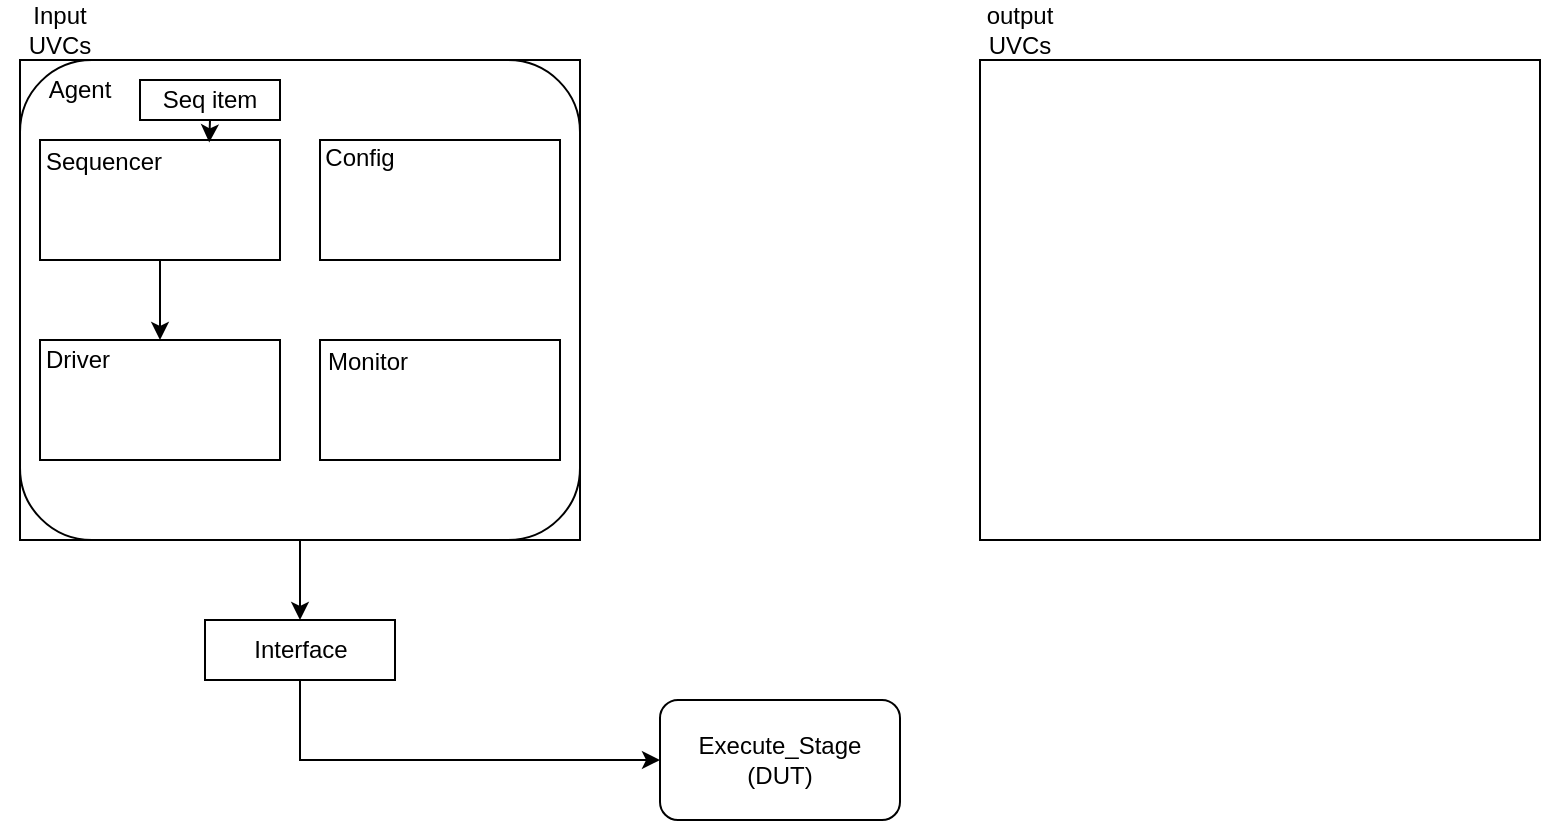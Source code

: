 <mxfile version="24.7.8">
  <diagram name="Page-1" id="LzRUpNnlA3vjT8S7I2Ud">
    <mxGraphModel dx="673" dy="458" grid="1" gridSize="10" guides="1" tooltips="1" connect="1" arrows="1" fold="1" page="1" pageScale="1" pageWidth="1700" pageHeight="1100" math="0" shadow="0">
      <root>
        <mxCell id="0" />
        <mxCell id="1" parent="0" />
        <mxCell id="-CPyOuRZOBaJrlA89Kt--1" value="" style="rounded=0;whiteSpace=wrap;html=1;fillColor=none;" vertex="1" parent="1">
          <mxGeometry x="560" y="600" width="280" height="240" as="geometry" />
        </mxCell>
        <mxCell id="-CPyOuRZOBaJrlA89Kt--4" value="" style="rounded=0;whiteSpace=wrap;html=1;fillColor=none;" vertex="1" parent="1">
          <mxGeometry x="1040" y="600" width="280" height="240" as="geometry" />
        </mxCell>
        <mxCell id="-CPyOuRZOBaJrlA89Kt--6" value="Input UVCs" style="text;html=1;align=center;verticalAlign=middle;whiteSpace=wrap;rounded=0;" vertex="1" parent="1">
          <mxGeometry x="550" y="570" width="60" height="30" as="geometry" />
        </mxCell>
        <mxCell id="-CPyOuRZOBaJrlA89Kt--7" value="output UVCs" style="text;html=1;align=center;verticalAlign=middle;whiteSpace=wrap;rounded=0;" vertex="1" parent="1">
          <mxGeometry x="1030" y="570" width="60" height="30" as="geometry" />
        </mxCell>
        <mxCell id="-CPyOuRZOBaJrlA89Kt--8" value="Execute_Stage&lt;div&gt;(DUT)&lt;/div&gt;" style="rounded=1;whiteSpace=wrap;html=1;" vertex="1" parent="1">
          <mxGeometry x="880" y="920" width="120" height="60" as="geometry" />
        </mxCell>
        <mxCell id="-CPyOuRZOBaJrlA89Kt--27" style="edgeStyle=orthogonalEdgeStyle;rounded=0;orthogonalLoop=1;jettySize=auto;html=1;exitX=0.5;exitY=1;exitDx=0;exitDy=0;entryX=0.5;entryY=0;entryDx=0;entryDy=0;" edge="1" parent="1" source="-CPyOuRZOBaJrlA89Kt--10" target="-CPyOuRZOBaJrlA89Kt--25">
          <mxGeometry relative="1" as="geometry" />
        </mxCell>
        <mxCell id="-CPyOuRZOBaJrlA89Kt--10" value="" style="rounded=1;whiteSpace=wrap;html=1;fillColor=none;" vertex="1" parent="1">
          <mxGeometry x="560" y="600" width="280" height="240" as="geometry" />
        </mxCell>
        <mxCell id="-CPyOuRZOBaJrlA89Kt--11" value="Agent" style="text;html=1;align=center;verticalAlign=middle;whiteSpace=wrap;rounded=0;" vertex="1" parent="1">
          <mxGeometry x="560" y="600" width="60" height="30" as="geometry" />
        </mxCell>
        <mxCell id="-CPyOuRZOBaJrlA89Kt--24" style="edgeStyle=orthogonalEdgeStyle;rounded=0;orthogonalLoop=1;jettySize=auto;html=1;exitX=0.5;exitY=1;exitDx=0;exitDy=0;entryX=0.5;entryY=0;entryDx=0;entryDy=0;" edge="1" parent="1" source="-CPyOuRZOBaJrlA89Kt--12" target="-CPyOuRZOBaJrlA89Kt--14">
          <mxGeometry relative="1" as="geometry" />
        </mxCell>
        <mxCell id="-CPyOuRZOBaJrlA89Kt--12" value="" style="rounded=0;whiteSpace=wrap;html=1;fillColor=none;" vertex="1" parent="1">
          <mxGeometry x="570" y="640" width="120" height="60" as="geometry" />
        </mxCell>
        <mxCell id="-CPyOuRZOBaJrlA89Kt--13" value="" style="rounded=0;whiteSpace=wrap;html=1;fillColor=none;" vertex="1" parent="1">
          <mxGeometry x="710" y="640" width="120" height="60" as="geometry" />
        </mxCell>
        <mxCell id="-CPyOuRZOBaJrlA89Kt--14" value="" style="rounded=0;whiteSpace=wrap;html=1;fillColor=none;" vertex="1" parent="1">
          <mxGeometry x="570" y="740" width="120" height="60" as="geometry" />
        </mxCell>
        <mxCell id="-CPyOuRZOBaJrlA89Kt--15" value="" style="rounded=0;whiteSpace=wrap;html=1;fillColor=none;" vertex="1" parent="1">
          <mxGeometry x="710" y="740" width="120" height="60" as="geometry" />
        </mxCell>
        <mxCell id="-CPyOuRZOBaJrlA89Kt--16" value="Sequencer" style="text;html=1;align=center;verticalAlign=middle;whiteSpace=wrap;rounded=0;" vertex="1" parent="1">
          <mxGeometry x="572" y="636" width="60" height="30" as="geometry" />
        </mxCell>
        <mxCell id="-CPyOuRZOBaJrlA89Kt--17" value="Config" style="text;html=1;align=center;verticalAlign=middle;whiteSpace=wrap;rounded=0;" vertex="1" parent="1">
          <mxGeometry x="700" y="634" width="60" height="30" as="geometry" />
        </mxCell>
        <mxCell id="-CPyOuRZOBaJrlA89Kt--18" value="Driver" style="text;html=1;align=center;verticalAlign=middle;whiteSpace=wrap;rounded=0;" vertex="1" parent="1">
          <mxGeometry x="559" y="735" width="60" height="30" as="geometry" />
        </mxCell>
        <mxCell id="-CPyOuRZOBaJrlA89Kt--19" value="Monitor" style="text;html=1;align=center;verticalAlign=middle;whiteSpace=wrap;rounded=0;" vertex="1" parent="1">
          <mxGeometry x="704" y="736" width="60" height="30" as="geometry" />
        </mxCell>
        <mxCell id="-CPyOuRZOBaJrlA89Kt--20" value="Seq item" style="rounded=0;whiteSpace=wrap;html=1;fillColor=none;" vertex="1" parent="1">
          <mxGeometry x="620" y="610" width="70" height="20" as="geometry" />
        </mxCell>
        <mxCell id="-CPyOuRZOBaJrlA89Kt--21" value="" style="endArrow=classic;html=1;rounded=0;exitX=0.5;exitY=1;exitDx=0;exitDy=0;entryX=0.705;entryY=0.02;entryDx=0;entryDy=0;entryPerimeter=0;" edge="1" parent="1" source="-CPyOuRZOBaJrlA89Kt--20" target="-CPyOuRZOBaJrlA89Kt--12">
          <mxGeometry width="50" height="50" relative="1" as="geometry">
            <mxPoint x="710" y="740" as="sourcePoint" />
            <mxPoint x="760" y="690" as="targetPoint" />
          </mxGeometry>
        </mxCell>
        <mxCell id="-CPyOuRZOBaJrlA89Kt--28" style="edgeStyle=orthogonalEdgeStyle;rounded=0;orthogonalLoop=1;jettySize=auto;html=1;exitX=0.5;exitY=1;exitDx=0;exitDy=0;entryX=0;entryY=0.5;entryDx=0;entryDy=0;" edge="1" parent="1" source="-CPyOuRZOBaJrlA89Kt--25" target="-CPyOuRZOBaJrlA89Kt--8">
          <mxGeometry relative="1" as="geometry" />
        </mxCell>
        <mxCell id="-CPyOuRZOBaJrlA89Kt--25" value="Interface" style="rounded=0;whiteSpace=wrap;html=1;fillColor=none;" vertex="1" parent="1">
          <mxGeometry x="652.5" y="880" width="95" height="30" as="geometry" />
        </mxCell>
      </root>
    </mxGraphModel>
  </diagram>
</mxfile>
